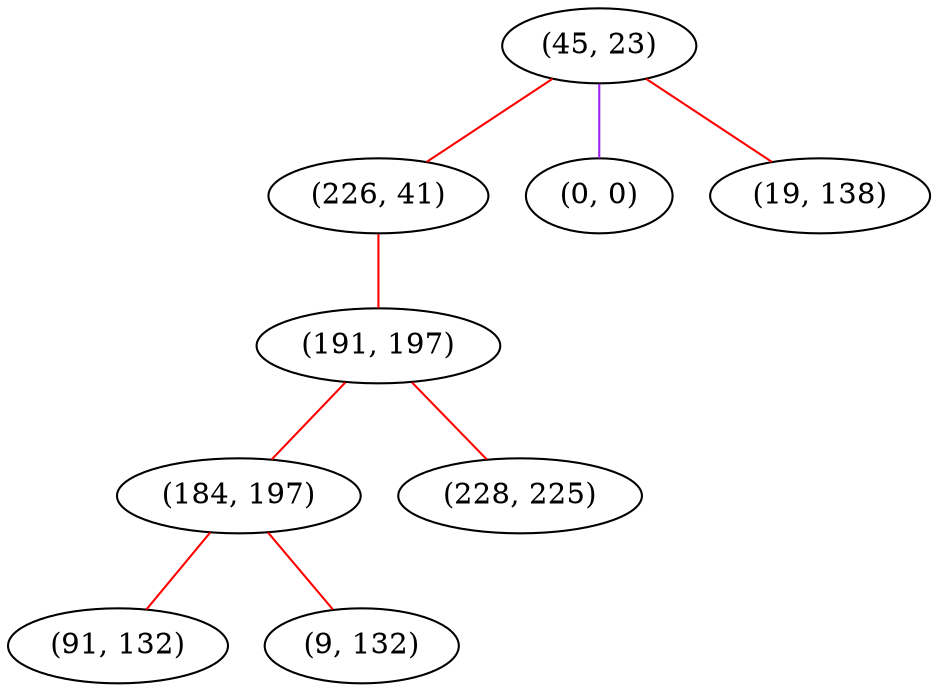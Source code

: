graph "" {
"(45, 23)";
"(226, 41)";
"(191, 197)";
"(184, 197)";
"(0, 0)";
"(91, 132)";
"(9, 132)";
"(19, 138)";
"(228, 225)";
"(45, 23)" -- "(19, 138)"  [color=red, key=0, weight=1];
"(45, 23)" -- "(0, 0)"  [color=purple, key=0, weight=4];
"(45, 23)" -- "(226, 41)"  [color=red, key=0, weight=1];
"(226, 41)" -- "(191, 197)"  [color=red, key=0, weight=1];
"(191, 197)" -- "(228, 225)"  [color=red, key=0, weight=1];
"(191, 197)" -- "(184, 197)"  [color=red, key=0, weight=1];
"(184, 197)" -- "(91, 132)"  [color=red, key=0, weight=1];
"(184, 197)" -- "(9, 132)"  [color=red, key=0, weight=1];
}
